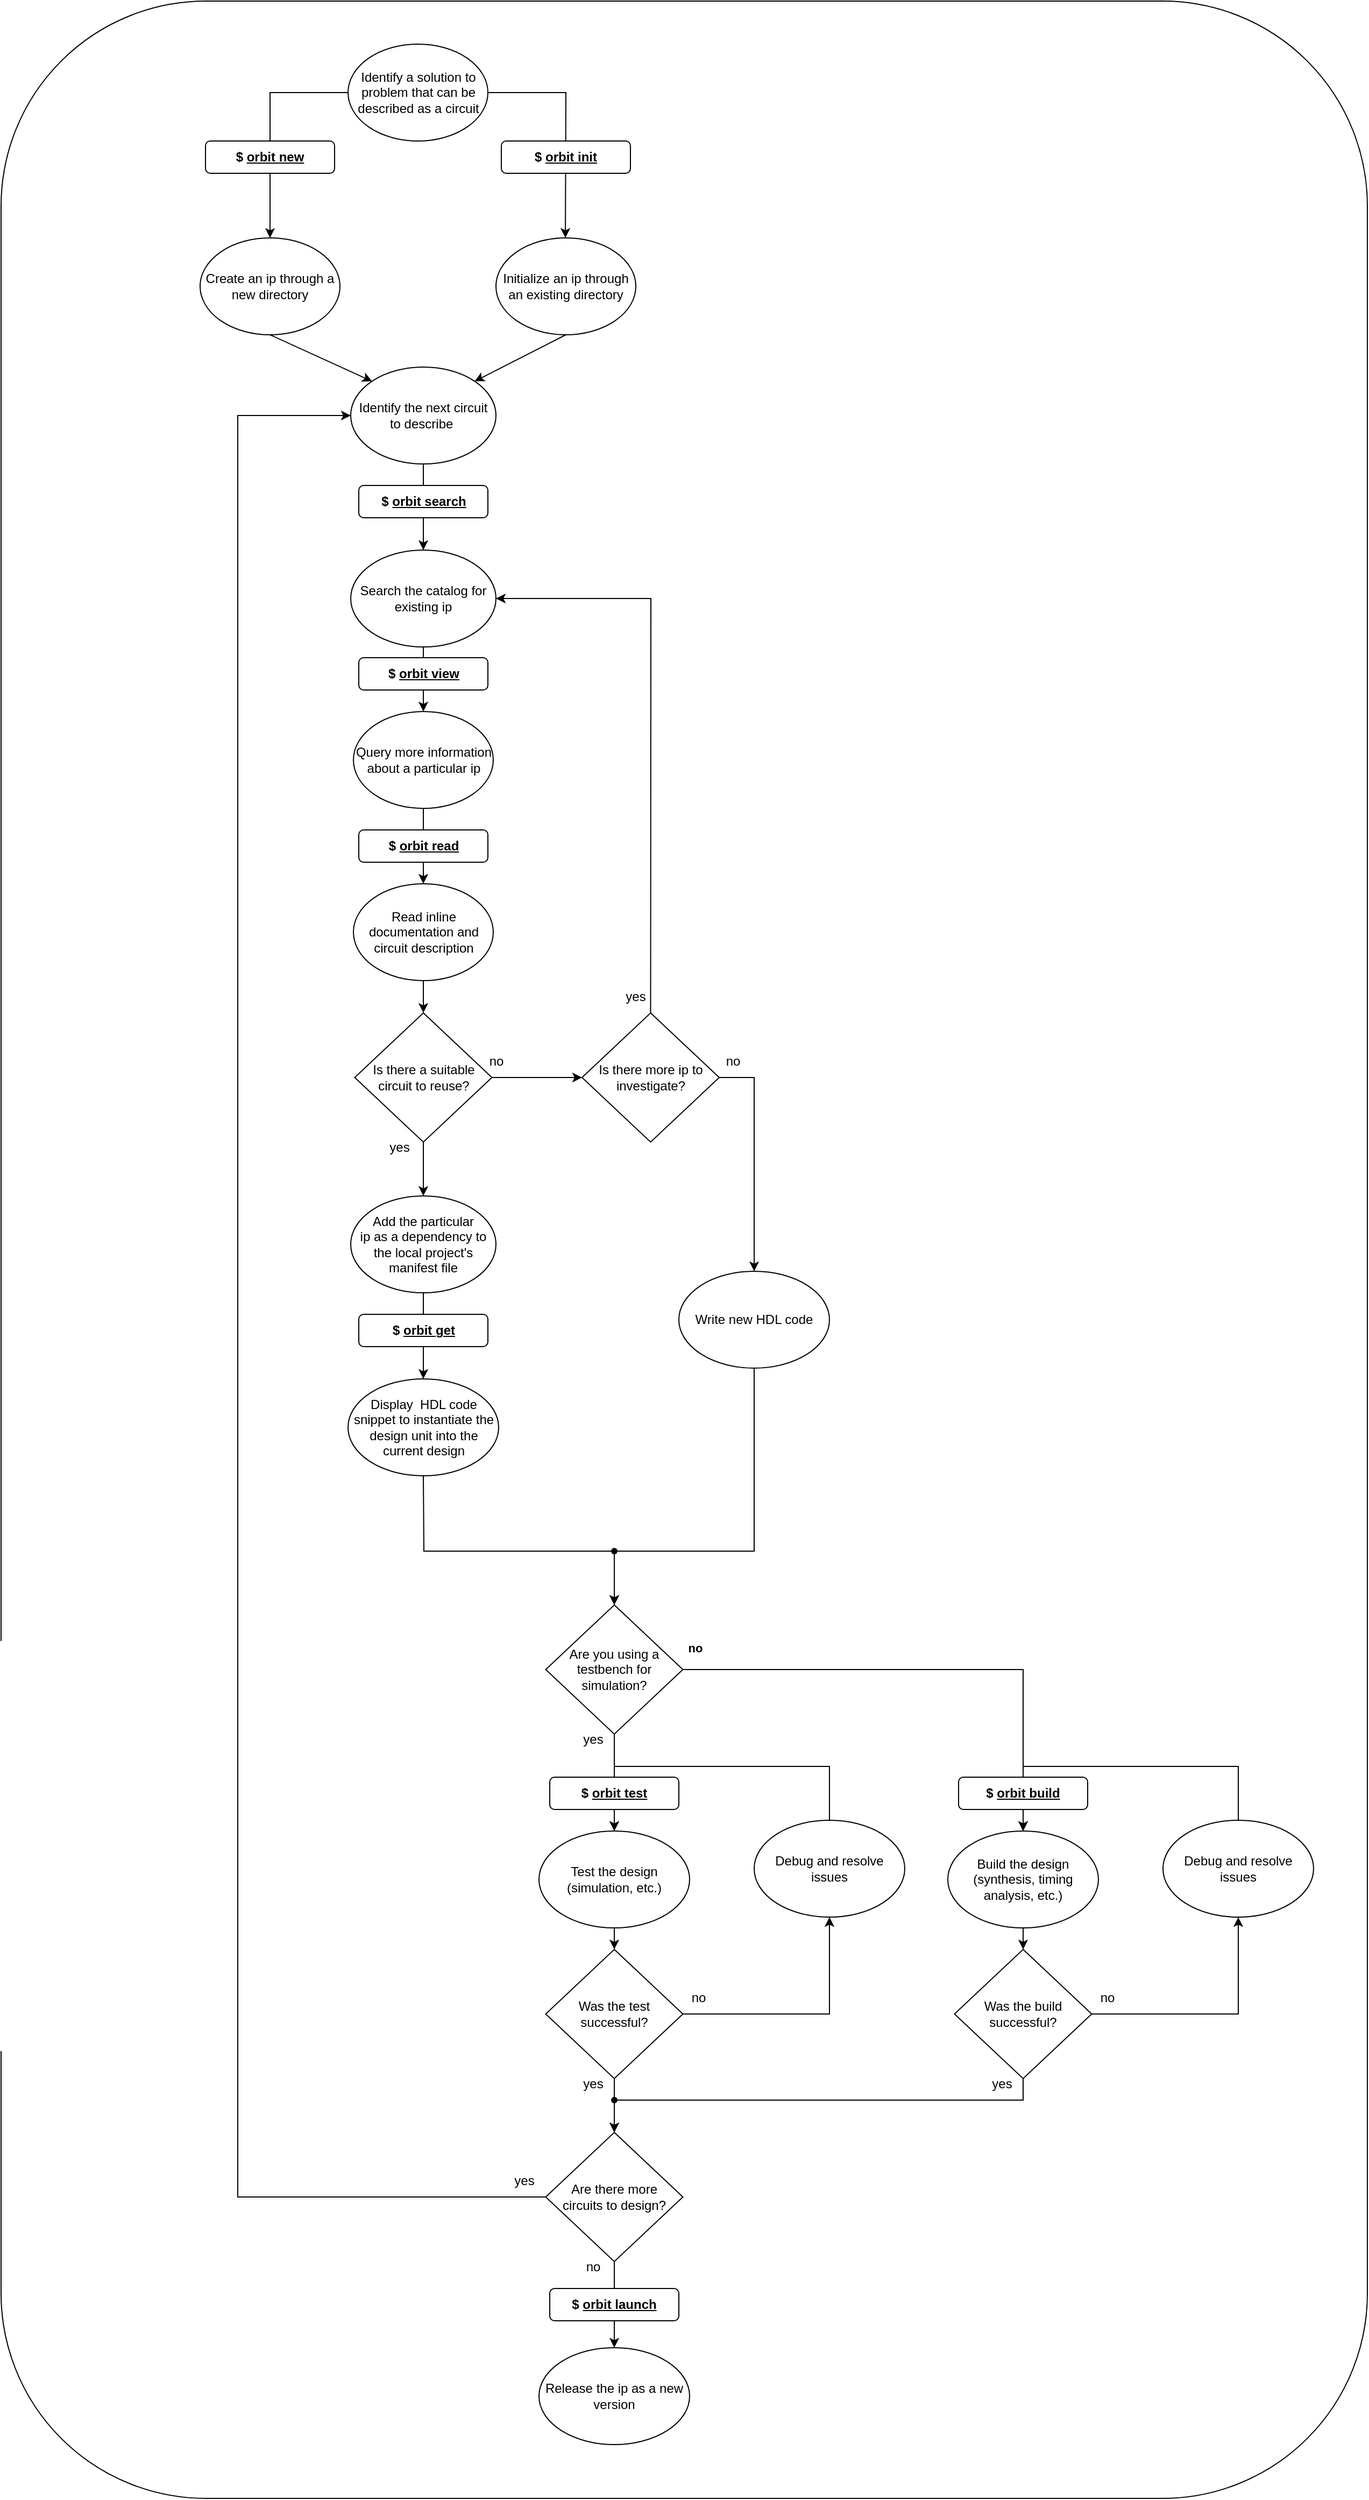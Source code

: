<mxfile>
    <diagram name="Page-1" id="IcoCdJqZrx8V3Vge2kLJ">
        <mxGraphModel dx="1002" dy="1550" grid="1" gridSize="10" guides="1" tooltips="1" connect="1" arrows="1" fold="1" page="1" pageScale="1" pageWidth="1100" pageHeight="850" math="0" shadow="0">
            <root>
                <mxCell id="0"/>
                <mxCell id="1" parent="0"/>
                <mxCell id="34" value="" style="rounded=1;whiteSpace=wrap;html=1;" parent="1" vertex="1">
                    <mxGeometry x="20" y="-30" width="1270" height="2320" as="geometry"/>
                </mxCell>
                <mxCell id="pTbuJ7iXgImnSBN9kEpl-4" value="Write new HDL code" style="ellipse;whiteSpace=wrap;html=1;" parent="1" vertex="1">
                    <mxGeometry x="650" y="1150" width="140" height="90" as="geometry"/>
                </mxCell>
                <mxCell id="pTbuJ7iXgImnSBN9kEpl-5" value="Search the catalog for existing ip" style="ellipse;whiteSpace=wrap;html=1;" parent="1" vertex="1">
                    <mxGeometry x="345" y="480" width="135" height="90" as="geometry"/>
                </mxCell>
                <mxCell id="pTbuJ7iXgImnSBN9kEpl-6" value="Identify the next circuit &lt;br&gt;to describe&amp;nbsp;" style="ellipse;whiteSpace=wrap;html=1;" parent="1" vertex="1">
                    <mxGeometry x="345" y="310" width="135" height="90" as="geometry"/>
                </mxCell>
                <mxCell id="pTbuJ7iXgImnSBN9kEpl-7" value="Query more information about a particular ip" style="ellipse;whiteSpace=wrap;html=1;" parent="1" vertex="1">
                    <mxGeometry x="347.5" y="630" width="130" height="90" as="geometry"/>
                </mxCell>
                <mxCell id="pTbuJ7iXgImnSBN9kEpl-8" value="Is there a suitable circuit to reuse?" style="rhombus;whiteSpace=wrap;html=1;" parent="1" vertex="1">
                    <mxGeometry x="348.75" y="910" width="127.5" height="120" as="geometry"/>
                </mxCell>
                <mxCell id="pTbuJ7iXgImnSBN9kEpl-9" value="Display&amp;nbsp; HDL code snippet to instantiate the design unit into the current design" style="ellipse;whiteSpace=wrap;html=1;" parent="1" vertex="1">
                    <mxGeometry x="342.5" y="1250" width="140" height="90" as="geometry"/>
                </mxCell>
                <mxCell id="pTbuJ7iXgImnSBN9kEpl-11" value="Create an ip through a new directory" style="ellipse;whiteSpace=wrap;html=1;" parent="1" vertex="1">
                    <mxGeometry x="205" y="190" width="130" height="90" as="geometry"/>
                </mxCell>
                <mxCell id="pTbuJ7iXgImnSBN9kEpl-12" value="Initialize an ip through an existing directory" style="ellipse;whiteSpace=wrap;html=1;" parent="1" vertex="1">
                    <mxGeometry x="480" y="190" width="130" height="90" as="geometry"/>
                </mxCell>
                <mxCell id="pTbuJ7iXgImnSBN9kEpl-13" value="" style="endArrow=classic;html=1;rounded=0;entryX=0.5;entryY=0;entryDx=0;entryDy=0;exitX=0;exitY=0.5;exitDx=0;exitDy=0;" parent="1" source="pTbuJ7iXgImnSBN9kEpl-76" target="pTbuJ7iXgImnSBN9kEpl-11" edge="1">
                    <mxGeometry width="50" height="50" relative="1" as="geometry">
                        <mxPoint x="270" y="50" as="sourcePoint"/>
                        <mxPoint x="360" y="80" as="targetPoint"/>
                        <Array as="points">
                            <mxPoint x="270" y="55"/>
                        </Array>
                    </mxGeometry>
                </mxCell>
                <mxCell id="pTbuJ7iXgImnSBN9kEpl-15" value="" style="endArrow=classic;html=1;rounded=0;entryX=0.5;entryY=0;entryDx=0;entryDy=0;exitX=1;exitY=0.5;exitDx=0;exitDy=0;" parent="1" source="pTbuJ7iXgImnSBN9kEpl-76" edge="1">
                    <mxGeometry width="50" height="50" relative="1" as="geometry">
                        <mxPoint x="540" y="30" as="sourcePoint"/>
                        <mxPoint x="544.52" y="190" as="targetPoint"/>
                        <Array as="points">
                            <mxPoint x="545" y="55"/>
                        </Array>
                    </mxGeometry>
                </mxCell>
                <mxCell id="pTbuJ7iXgImnSBN9kEpl-17" value="" style="endArrow=classic;html=1;rounded=0;exitX=0.5;exitY=1;exitDx=0;exitDy=0;entryX=0;entryY=0;entryDx=0;entryDy=0;" parent="1" source="pTbuJ7iXgImnSBN9kEpl-11" target="pTbuJ7iXgImnSBN9kEpl-6" edge="1">
                    <mxGeometry width="50" height="50" relative="1" as="geometry">
                        <mxPoint x="580" y="370" as="sourcePoint"/>
                        <mxPoint x="630" y="320" as="targetPoint"/>
                    </mxGeometry>
                </mxCell>
                <mxCell id="pTbuJ7iXgImnSBN9kEpl-18" value="" style="endArrow=classic;html=1;rounded=0;exitX=0.5;exitY=1;exitDx=0;exitDy=0;entryX=1;entryY=0;entryDx=0;entryDy=0;" parent="1" source="pTbuJ7iXgImnSBN9kEpl-12" target="pTbuJ7iXgImnSBN9kEpl-6" edge="1">
                    <mxGeometry width="50" height="50" relative="1" as="geometry">
                        <mxPoint x="280" y="290" as="sourcePoint"/>
                        <mxPoint x="375" y="333" as="targetPoint"/>
                    </mxGeometry>
                </mxCell>
                <mxCell id="pTbuJ7iXgImnSBN9kEpl-19" value="" style="endArrow=classic;html=1;rounded=0;exitX=0.5;exitY=1;exitDx=0;exitDy=0;" parent="1" source="pTbuJ7iXgImnSBN9kEpl-6" target="pTbuJ7iXgImnSBN9kEpl-5" edge="1">
                    <mxGeometry width="50" height="50" relative="1" as="geometry">
                        <mxPoint x="580" y="530" as="sourcePoint"/>
                        <mxPoint x="630" y="480" as="targetPoint"/>
                    </mxGeometry>
                </mxCell>
                <mxCell id="pTbuJ7iXgImnSBN9kEpl-21" value="" style="endArrow=classic;html=1;rounded=0;exitX=0.5;exitY=1;exitDx=0;exitDy=0;entryX=0.5;entryY=0;entryDx=0;entryDy=0;" parent="1" source="pTbuJ7iXgImnSBN9kEpl-5" target="pTbuJ7iXgImnSBN9kEpl-7" edge="1">
                    <mxGeometry width="50" height="50" relative="1" as="geometry">
                        <mxPoint x="580" y="630" as="sourcePoint"/>
                        <mxPoint x="630" y="580" as="targetPoint"/>
                    </mxGeometry>
                </mxCell>
                <mxCell id="pTbuJ7iXgImnSBN9kEpl-23" value="" style="endArrow=classic;html=1;rounded=0;exitX=0.5;exitY=1;exitDx=0;exitDy=0;entryX=0.5;entryY=0;entryDx=0;entryDy=0;" parent="1" source="pTbuJ7iXgImnSBN9kEpl-7" target="pTbuJ7iXgImnSBN9kEpl-29" edge="1">
                    <mxGeometry width="50" height="50" relative="1" as="geometry">
                        <mxPoint x="580" y="720" as="sourcePoint"/>
                        <mxPoint x="630" y="670" as="targetPoint"/>
                    </mxGeometry>
                </mxCell>
                <mxCell id="pTbuJ7iXgImnSBN9kEpl-24" value="" style="endArrow=classic;html=1;rounded=0;exitX=0.5;exitY=1;exitDx=0;exitDy=0;entryX=0.5;entryY=0;entryDx=0;entryDy=0;" parent="1" source="pTbuJ7iXgImnSBN9kEpl-41" target="pTbuJ7iXgImnSBN9kEpl-9" edge="1">
                    <mxGeometry width="50" height="50" relative="1" as="geometry">
                        <mxPoint x="412.5" y="1290" as="sourcePoint"/>
                        <mxPoint x="360" y="1425" as="targetPoint"/>
                    </mxGeometry>
                </mxCell>
                <mxCell id="pTbuJ7iXgImnSBN9kEpl-26" value="yes" style="text;html=1;align=center;verticalAlign=middle;resizable=0;points=[];autosize=1;strokeColor=none;fillColor=none;" parent="1" vertex="1">
                    <mxGeometry x="370" y="1020" width="40" height="30" as="geometry"/>
                </mxCell>
                <mxCell id="pTbuJ7iXgImnSBN9kEpl-29" value="Read inline documentation and circuit description" style="ellipse;whiteSpace=wrap;html=1;" parent="1" vertex="1">
                    <mxGeometry x="347.5" y="790" width="130" height="90" as="geometry"/>
                </mxCell>
                <mxCell id="pTbuJ7iXgImnSBN9kEpl-31" value="" style="endArrow=classic;html=1;rounded=0;exitX=0.5;exitY=1;exitDx=0;exitDy=0;entryX=0.5;entryY=0;entryDx=0;entryDy=0;" parent="1" source="pTbuJ7iXgImnSBN9kEpl-29" target="pTbuJ7iXgImnSBN9kEpl-8" edge="1">
                    <mxGeometry width="50" height="50" relative="1" as="geometry">
                        <mxPoint x="480" y="890" as="sourcePoint"/>
                        <mxPoint x="530" y="840" as="targetPoint"/>
                    </mxGeometry>
                </mxCell>
                <mxCell id="pTbuJ7iXgImnSBN9kEpl-35" value="Is there more ip to investigate?" style="rhombus;whiteSpace=wrap;html=1;" parent="1" vertex="1">
                    <mxGeometry x="560" y="910" width="127.5" height="120" as="geometry"/>
                </mxCell>
                <mxCell id="pTbuJ7iXgImnSBN9kEpl-36" value="" style="endArrow=classic;html=1;rounded=0;exitX=1;exitY=0.5;exitDx=0;exitDy=0;" parent="1" source="pTbuJ7iXgImnSBN9kEpl-8" target="pTbuJ7iXgImnSBN9kEpl-35" edge="1">
                    <mxGeometry width="50" height="50" relative="1" as="geometry">
                        <mxPoint x="510" y="810" as="sourcePoint"/>
                        <mxPoint x="560" y="760" as="targetPoint"/>
                    </mxGeometry>
                </mxCell>
                <mxCell id="pTbuJ7iXgImnSBN9kEpl-37" value="no" style="text;html=1;align=center;verticalAlign=middle;resizable=0;points=[];autosize=1;strokeColor=none;fillColor=none;" parent="1" vertex="1">
                    <mxGeometry x="460" y="940" width="40" height="30" as="geometry"/>
                </mxCell>
                <mxCell id="pTbuJ7iXgImnSBN9kEpl-38" value="" style="endArrow=classic;html=1;rounded=0;entryX=1;entryY=0.5;entryDx=0;entryDy=0;exitX=0.5;exitY=0;exitDx=0;exitDy=0;" parent="1" source="pTbuJ7iXgImnSBN9kEpl-35" target="pTbuJ7iXgImnSBN9kEpl-5" edge="1">
                    <mxGeometry width="50" height="50" relative="1" as="geometry">
                        <mxPoint x="640" y="890" as="sourcePoint"/>
                        <mxPoint x="610" y="620" as="targetPoint"/>
                        <Array as="points">
                            <mxPoint x="624" y="525"/>
                        </Array>
                    </mxGeometry>
                </mxCell>
                <mxCell id="pTbuJ7iXgImnSBN9kEpl-39" value="yes" style="text;html=1;strokeColor=none;fillColor=none;align=center;verticalAlign=middle;whiteSpace=wrap;rounded=0;" parent="1" vertex="1">
                    <mxGeometry x="580" y="880" width="60" height="30" as="geometry"/>
                </mxCell>
                <mxCell id="pTbuJ7iXgImnSBN9kEpl-41" value="Add the particular&lt;br&gt;ip as a dependency to the local project's manifest file" style="ellipse;whiteSpace=wrap;html=1;" parent="1" vertex="1">
                    <mxGeometry x="345" y="1080" width="135" height="90" as="geometry"/>
                </mxCell>
                <mxCell id="pTbuJ7iXgImnSBN9kEpl-44" value="" style="endArrow=classic;html=1;rounded=0;exitX=0.5;exitY=1;exitDx=0;exitDy=0;entryX=0.5;entryY=0;entryDx=0;entryDy=0;" parent="1" source="pTbuJ7iXgImnSBN9kEpl-8" target="pTbuJ7iXgImnSBN9kEpl-41" edge="1">
                    <mxGeometry width="50" height="50" relative="1" as="geometry">
                        <mxPoint x="510" y="1160" as="sourcePoint"/>
                        <mxPoint x="560" y="1110" as="targetPoint"/>
                    </mxGeometry>
                </mxCell>
                <mxCell id="pTbuJ7iXgImnSBN9kEpl-45" value="" style="endArrow=classic;html=1;rounded=0;exitX=1;exitY=0.5;exitDx=0;exitDy=0;entryX=0.5;entryY=0;entryDx=0;entryDy=0;" parent="1" source="pTbuJ7iXgImnSBN9kEpl-35" target="pTbuJ7iXgImnSBN9kEpl-4" edge="1">
                    <mxGeometry width="50" height="50" relative="1" as="geometry">
                        <mxPoint x="510" y="1030" as="sourcePoint"/>
                        <mxPoint x="560" y="980" as="targetPoint"/>
                        <Array as="points">
                            <mxPoint x="720" y="970"/>
                        </Array>
                    </mxGeometry>
                </mxCell>
                <mxCell id="pTbuJ7iXgImnSBN9kEpl-46" value="no" style="text;html=1;align=center;verticalAlign=middle;resizable=0;points=[];autosize=1;strokeColor=none;fillColor=none;" parent="1" vertex="1">
                    <mxGeometry x="680" y="940" width="40" height="30" as="geometry"/>
                </mxCell>
                <mxCell id="pTbuJ7iXgImnSBN9kEpl-50" value="" style="endArrow=classic;html=1;rounded=0;exitX=0.5;exitY=1;exitDx=0;exitDy=0;entryX=0.5;entryY=0;entryDx=0;entryDy=0;" parent="1" source="pTbuJ7iXgImnSBN9kEpl-9" target="2" edge="1">
                    <mxGeometry width="50" height="50" relative="1" as="geometry">
                        <mxPoint x="760" y="1230" as="sourcePoint"/>
                        <mxPoint x="540" y="1450" as="targetPoint"/>
                        <Array as="points">
                            <mxPoint x="413" y="1410"/>
                            <mxPoint x="590" y="1410"/>
                        </Array>
                    </mxGeometry>
                </mxCell>
                <mxCell id="pTbuJ7iXgImnSBN9kEpl-51" value="" style="endArrow=classic;html=1;rounded=0;exitX=0.5;exitY=1;exitDx=0;exitDy=0;entryX=0.5;entryY=0;entryDx=0;entryDy=0;" parent="1" source="pTbuJ7iXgImnSBN9kEpl-4" target="2" edge="1">
                    <mxGeometry width="50" height="50" relative="1" as="geometry">
                        <mxPoint x="760" y="1370" as="sourcePoint"/>
                        <mxPoint x="610" y="1460" as="targetPoint"/>
                        <Array as="points">
                            <mxPoint x="720" y="1320"/>
                            <mxPoint x="720" y="1410"/>
                            <mxPoint x="590" y="1410"/>
                        </Array>
                    </mxGeometry>
                </mxCell>
                <mxCell id="pTbuJ7iXgImnSBN9kEpl-66" value="Are there more &lt;br&gt;circuits to design?" style="rhombus;whiteSpace=wrap;html=1;" parent="1" vertex="1">
                    <mxGeometry x="526.25" y="1950" width="127.5" height="120" as="geometry"/>
                </mxCell>
                <mxCell id="pTbuJ7iXgImnSBN9kEpl-69" value="" style="endArrow=classic;html=1;rounded=0;entryX=0;entryY=0.5;entryDx=0;entryDy=0;exitX=0;exitY=0.5;exitDx=0;exitDy=0;" parent="1" source="pTbuJ7iXgImnSBN9kEpl-66" target="pTbuJ7iXgImnSBN9kEpl-6" edge="1">
                    <mxGeometry width="50" height="50" relative="1" as="geometry">
                        <mxPoint x="430" y="2310" as="sourcePoint"/>
                        <mxPoint x="230" y="350" as="targetPoint"/>
                        <Array as="points">
                            <mxPoint x="240" y="2010"/>
                            <mxPoint x="240" y="355"/>
                        </Array>
                    </mxGeometry>
                </mxCell>
                <mxCell id="pTbuJ7iXgImnSBN9kEpl-72" value="Release the ip as a new version" style="ellipse;whiteSpace=wrap;html=1;" parent="1" vertex="1">
                    <mxGeometry x="520" y="2150" width="140" height="90" as="geometry"/>
                </mxCell>
                <mxCell id="pTbuJ7iXgImnSBN9kEpl-73" value="" style="endArrow=classic;html=1;rounded=0;exitX=0.5;exitY=1;exitDx=0;exitDy=0;" parent="1" source="pTbuJ7iXgImnSBN9kEpl-66" target="pTbuJ7iXgImnSBN9kEpl-72" edge="1">
                    <mxGeometry width="50" height="50" relative="1" as="geometry">
                        <mxPoint x="630" y="2390" as="sourcePoint"/>
                        <mxPoint x="680" y="2340" as="targetPoint"/>
                    </mxGeometry>
                </mxCell>
                <mxCell id="pTbuJ7iXgImnSBN9kEpl-76" value="Identify a solution to problem that can be described as a circuit" style="ellipse;whiteSpace=wrap;html=1;" parent="1" vertex="1">
                    <mxGeometry x="342.5" y="10" width="130" height="90" as="geometry"/>
                </mxCell>
                <mxCell id="pTbuJ7iXgImnSBN9kEpl-77" value="" style="shape=waypoint;sketch=0;size=6;pointerEvents=1;points=[];fillColor=none;resizable=0;rotatable=0;perimeter=centerPerimeter;snapToPoint=1;" parent="1" vertex="1">
                    <mxGeometry x="580" y="1400" width="20" height="20" as="geometry"/>
                </mxCell>
                <mxCell id="2" value="Are you using a testbench for simulation?" style="rhombus;whiteSpace=wrap;html=1;" parent="1" vertex="1">
                    <mxGeometry x="526.25" y="1460" width="127.5" height="120" as="geometry"/>
                </mxCell>
                <mxCell id="3" value="" style="endArrow=classic;html=1;rounded=0;exitX=1;exitY=0.5;exitDx=0;exitDy=0;entryX=0.5;entryY=0;entryDx=0;entryDy=0;" parent="1" source="2" target="pTbuJ7iXgImnSBN9kEpl-54" edge="1">
                    <mxGeometry width="50" height="50" relative="1" as="geometry">
                        <mxPoint x="550" y="1590" as="sourcePoint"/>
                        <mxPoint x="1030" y="1600" as="targetPoint"/>
                        <Array as="points">
                            <mxPoint x="970" y="1520"/>
                        </Array>
                    </mxGeometry>
                </mxCell>
                <mxCell id="4" value="&lt;b&gt;no&lt;/b&gt;" style="edgeLabel;html=1;align=center;verticalAlign=middle;resizable=0;points=[];" parent="3" vertex="1" connectable="0">
                    <mxGeometry x="-0.118" relative="1" as="geometry">
                        <mxPoint x="-195" y="-20" as="offset"/>
                    </mxGeometry>
                </mxCell>
                <mxCell id="5" value="" style="endArrow=classic;html=1;rounded=0;exitX=0.5;exitY=0;exitDx=0;exitDy=0;entryX=0.5;entryY=0;entryDx=0;entryDy=0;" parent="1" source="7" target="6" edge="1">
                    <mxGeometry width="50" height="50" relative="1" as="geometry">
                        <mxPoint x="760" y="1620" as="sourcePoint"/>
                        <mxPoint x="730" y="1650" as="targetPoint"/>
                        <Array as="points">
                            <mxPoint x="790" y="1610"/>
                            <mxPoint x="590" y="1610"/>
                        </Array>
                    </mxGeometry>
                </mxCell>
                <mxCell id="6" value="Test the design (simulation, etc.)" style="ellipse;whiteSpace=wrap;html=1;" parent="1" vertex="1">
                    <mxGeometry x="520" y="1670" width="140" height="90" as="geometry"/>
                </mxCell>
                <mxCell id="7" value="Debug and resolve issues" style="ellipse;whiteSpace=wrap;html=1;" parent="1" vertex="1">
                    <mxGeometry x="720" y="1660" width="140" height="90" as="geometry"/>
                </mxCell>
                <mxCell id="8" value="" style="endArrow=classic;html=1;rounded=0;exitX=1;exitY=0.5;exitDx=0;exitDy=0;entryX=0.5;entryY=1;entryDx=0;entryDy=0;" parent="1" source="9" target="7" edge="1">
                    <mxGeometry width="50" height="50" relative="1" as="geometry">
                        <mxPoint x="750" y="1810" as="sourcePoint"/>
                        <mxPoint x="840" y="1840" as="targetPoint"/>
                        <Array as="points">
                            <mxPoint x="790" y="1840"/>
                        </Array>
                    </mxGeometry>
                </mxCell>
                <mxCell id="9" value="Was the test successful?" style="rhombus;whiteSpace=wrap;html=1;" parent="1" vertex="1">
                    <mxGeometry x="526.25" y="1780" width="127.5" height="120" as="geometry"/>
                </mxCell>
                <mxCell id="10" value="" style="endArrow=classic;html=1;rounded=0;exitX=0.5;exitY=1;exitDx=0;exitDy=0;entryX=0.5;entryY=0;entryDx=0;entryDy=0;" parent="1" source="6" target="9" edge="1">
                    <mxGeometry width="50" height="50" relative="1" as="geometry">
                        <mxPoint x="620" y="1750" as="sourcePoint"/>
                        <mxPoint x="810" y="1750" as="targetPoint"/>
                    </mxGeometry>
                </mxCell>
                <mxCell id="11" value="no" style="text;html=1;align=center;verticalAlign=middle;resizable=0;points=[];autosize=1;strokeColor=none;fillColor=none;" parent="1" vertex="1">
                    <mxGeometry x="647.5" y="1810" width="40" height="30" as="geometry"/>
                </mxCell>
                <mxCell id="12" value="" style="endArrow=classic;html=1;rounded=0;exitX=0.5;exitY=1;exitDx=0;exitDy=0;" parent="1" source="9" edge="1">
                    <mxGeometry width="50" height="50" relative="1" as="geometry">
                        <mxPoint x="470" y="1870" as="sourcePoint"/>
                        <mxPoint x="590" y="1950" as="targetPoint"/>
                    </mxGeometry>
                </mxCell>
                <mxCell id="13" value="yes" style="text;html=1;align=center;verticalAlign=middle;resizable=0;points=[];autosize=1;strokeColor=none;fillColor=none;" parent="1" vertex="1">
                    <mxGeometry x="550" y="1890" width="40" height="30" as="geometry"/>
                </mxCell>
                <mxCell id="15" value="" style="endArrow=classic;html=1;rounded=0;exitX=0.5;exitY=1;exitDx=0;exitDy=0;entryX=0.5;entryY=0;entryDx=0;entryDy=0;" parent="1" source="2" target="6" edge="1">
                    <mxGeometry width="50" height="50" relative="1" as="geometry">
                        <mxPoint x="589.5" y="1590" as="sourcePoint"/>
                        <mxPoint x="590" y="1660" as="targetPoint"/>
                    </mxGeometry>
                </mxCell>
                <mxCell id="16" value="yes" style="text;html=1;align=center;verticalAlign=middle;resizable=0;points=[];autosize=1;strokeColor=none;fillColor=none;" parent="1" vertex="1">
                    <mxGeometry x="550" y="1570" width="40" height="30" as="geometry"/>
                </mxCell>
                <mxCell id="pTbuJ7iXgImnSBN9kEpl-54" value="Build the design (synthesis, timing analysis, etc.)" style="ellipse;whiteSpace=wrap;html=1;" parent="1" vertex="1">
                    <mxGeometry x="900" y="1670" width="140" height="90" as="geometry"/>
                </mxCell>
                <mxCell id="pTbuJ7iXgImnSBN9kEpl-58" value="Debug and resolve issues" style="ellipse;whiteSpace=wrap;html=1;" parent="1" vertex="1">
                    <mxGeometry x="1100" y="1660" width="140" height="90" as="geometry"/>
                </mxCell>
                <mxCell id="pTbuJ7iXgImnSBN9kEpl-63" value="" style="endArrow=classic;html=1;rounded=0;exitX=0.5;exitY=0;exitDx=0;exitDy=0;entryX=0.5;entryY=0;entryDx=0;entryDy=0;" parent="1" source="pTbuJ7iXgImnSBN9kEpl-58" target="pTbuJ7iXgImnSBN9kEpl-54" edge="1">
                    <mxGeometry width="50" height="50" relative="1" as="geometry">
                        <mxPoint x="1140" y="1620" as="sourcePoint"/>
                        <mxPoint x="1110" y="1650" as="targetPoint"/>
                        <Array as="points">
                            <mxPoint x="1170" y="1610"/>
                            <mxPoint x="970" y="1610"/>
                        </Array>
                    </mxGeometry>
                </mxCell>
                <mxCell id="pTbuJ7iXgImnSBN9kEpl-59" value="" style="endArrow=classic;html=1;rounded=0;exitX=1;exitY=0.5;exitDx=0;exitDy=0;entryX=0.5;entryY=1;entryDx=0;entryDy=0;" parent="1" source="pTbuJ7iXgImnSBN9kEpl-61" target="pTbuJ7iXgImnSBN9kEpl-58" edge="1">
                    <mxGeometry width="50" height="50" relative="1" as="geometry">
                        <mxPoint x="1130" y="1810" as="sourcePoint"/>
                        <mxPoint x="1220" y="1840" as="targetPoint"/>
                        <Array as="points">
                            <mxPoint x="1170" y="1840"/>
                        </Array>
                    </mxGeometry>
                </mxCell>
                <mxCell id="pTbuJ7iXgImnSBN9kEpl-61" value="Was the build successful?" style="rhombus;whiteSpace=wrap;html=1;" parent="1" vertex="1">
                    <mxGeometry x="906.25" y="1780" width="127.5" height="120" as="geometry"/>
                </mxCell>
                <mxCell id="pTbuJ7iXgImnSBN9kEpl-62" value="" style="endArrow=classic;html=1;rounded=0;exitX=0.5;exitY=1;exitDx=0;exitDy=0;entryX=0.5;entryY=0;entryDx=0;entryDy=0;" parent="1" source="pTbuJ7iXgImnSBN9kEpl-54" target="pTbuJ7iXgImnSBN9kEpl-61" edge="1">
                    <mxGeometry width="50" height="50" relative="1" as="geometry">
                        <mxPoint x="1000" y="1750" as="sourcePoint"/>
                        <mxPoint x="1190" y="1750" as="targetPoint"/>
                    </mxGeometry>
                </mxCell>
                <mxCell id="pTbuJ7iXgImnSBN9kEpl-64" value="no" style="text;html=1;align=center;verticalAlign=middle;resizable=0;points=[];autosize=1;strokeColor=none;fillColor=none;" parent="1" vertex="1">
                    <mxGeometry x="1027.5" y="1810" width="40" height="30" as="geometry"/>
                </mxCell>
                <mxCell id="pTbuJ7iXgImnSBN9kEpl-67" value="" style="endArrow=classic;html=1;rounded=0;exitDx=0;exitDy=0;entryX=0.5;entryY=0;entryDx=0;entryDy=0;startArrow=none;" parent="1" source="23" target="pTbuJ7iXgImnSBN9kEpl-66" edge="1">
                    <mxGeometry width="50" height="50" relative="1" as="geometry">
                        <mxPoint x="910" y="1810" as="sourcePoint"/>
                        <mxPoint x="960" y="1760" as="targetPoint"/>
                        <Array as="points">
                            <mxPoint x="590" y="1920"/>
                        </Array>
                    </mxGeometry>
                </mxCell>
                <mxCell id="pTbuJ7iXgImnSBN9kEpl-68" value="yes" style="text;html=1;align=center;verticalAlign=middle;resizable=0;points=[];autosize=1;strokeColor=none;fillColor=none;" parent="1" vertex="1">
                    <mxGeometry x="930" y="1890" width="40" height="30" as="geometry"/>
                </mxCell>
                <mxCell id="21" value="yes" style="text;html=1;align=center;verticalAlign=middle;resizable=0;points=[];autosize=1;strokeColor=none;fillColor=none;" parent="1" vertex="1">
                    <mxGeometry x="486.25" y="1980" width="40" height="30" as="geometry"/>
                </mxCell>
                <mxCell id="22" value="no" style="text;html=1;align=center;verticalAlign=middle;resizable=0;points=[];autosize=1;strokeColor=none;fillColor=none;" parent="1" vertex="1">
                    <mxGeometry x="550" y="2060" width="40" height="30" as="geometry"/>
                </mxCell>
                <mxCell id="24" value="" style="endArrow=none;html=1;rounded=0;exitX=0.5;exitY=1;exitDx=0;exitDy=0;entryDx=0;entryDy=0;" parent="1" source="pTbuJ7iXgImnSBN9kEpl-61" target="23" edge="1">
                    <mxGeometry width="50" height="50" relative="1" as="geometry">
                        <mxPoint x="970" y="1900" as="sourcePoint"/>
                        <mxPoint x="590" y="1950" as="targetPoint"/>
                        <Array as="points">
                            <mxPoint x="970" y="1920"/>
                        </Array>
                    </mxGeometry>
                </mxCell>
                <mxCell id="23" value="" style="shape=waypoint;sketch=0;size=6;pointerEvents=1;points=[];fillColor=none;resizable=0;rotatable=0;perimeter=centerPerimeter;snapToPoint=1;" parent="1" vertex="1">
                    <mxGeometry x="580" y="1910" width="20" height="20" as="geometry"/>
                </mxCell>
                <mxCell id="25" value="&lt;b&gt;$ &lt;u&gt;orbit new&lt;/u&gt;&lt;/b&gt;" style="rounded=1;whiteSpace=wrap;html=1;" parent="1" vertex="1">
                    <mxGeometry x="210" y="100" width="120" height="30" as="geometry"/>
                </mxCell>
                <mxCell id="26" value="&lt;b&gt;$ &lt;u&gt;orbit init&lt;/u&gt;&lt;/b&gt;" style="rounded=1;whiteSpace=wrap;html=1;" parent="1" vertex="1">
                    <mxGeometry x="485" y="100" width="120" height="30" as="geometry"/>
                </mxCell>
                <mxCell id="27" value="&lt;b&gt;$ &lt;u&gt;orbit search&lt;/u&gt;&lt;/b&gt;" style="rounded=1;whiteSpace=wrap;html=1;" parent="1" vertex="1">
                    <mxGeometry x="352.5" y="420" width="120" height="30" as="geometry"/>
                </mxCell>
                <mxCell id="28" value="&lt;b&gt;$ &lt;u&gt;orbit view&lt;/u&gt;&lt;/b&gt;" style="rounded=1;whiteSpace=wrap;html=1;" parent="1" vertex="1">
                    <mxGeometry x="352.5" y="580" width="120" height="30" as="geometry"/>
                </mxCell>
                <mxCell id="29" value="&lt;b&gt;$ &lt;u&gt;orbit read&lt;/u&gt;&lt;/b&gt;" style="rounded=1;whiteSpace=wrap;html=1;" parent="1" vertex="1">
                    <mxGeometry x="352.5" y="740" width="120" height="30" as="geometry"/>
                </mxCell>
                <mxCell id="30" value="&lt;b&gt;$ &lt;u&gt;orbit get&lt;/u&gt;&lt;/b&gt;" style="rounded=1;whiteSpace=wrap;html=1;" parent="1" vertex="1">
                    <mxGeometry x="352.5" y="1190" width="120" height="30" as="geometry"/>
                </mxCell>
                <mxCell id="31" value="&lt;b&gt;$ &lt;u&gt;orbit test&lt;/u&gt;&lt;/b&gt;" style="rounded=1;whiteSpace=wrap;html=1;" parent="1" vertex="1">
                    <mxGeometry x="530" y="1620" width="120" height="30" as="geometry"/>
                </mxCell>
                <mxCell id="32" value="&lt;b&gt;$ &lt;u&gt;orbit build&lt;/u&gt;&lt;/b&gt;" style="rounded=1;whiteSpace=wrap;html=1;" parent="1" vertex="1">
                    <mxGeometry x="910" y="1620" width="120" height="30" as="geometry"/>
                </mxCell>
                <mxCell id="33" value="&lt;b&gt;$ &lt;u&gt;orbit launch&lt;/u&gt;&lt;/b&gt;" style="rounded=1;whiteSpace=wrap;html=1;" parent="1" vertex="1">
                    <mxGeometry x="530" y="2095" width="120" height="30" as="geometry"/>
                </mxCell>
            </root>
        </mxGraphModel>
    </diagram>
</mxfile>